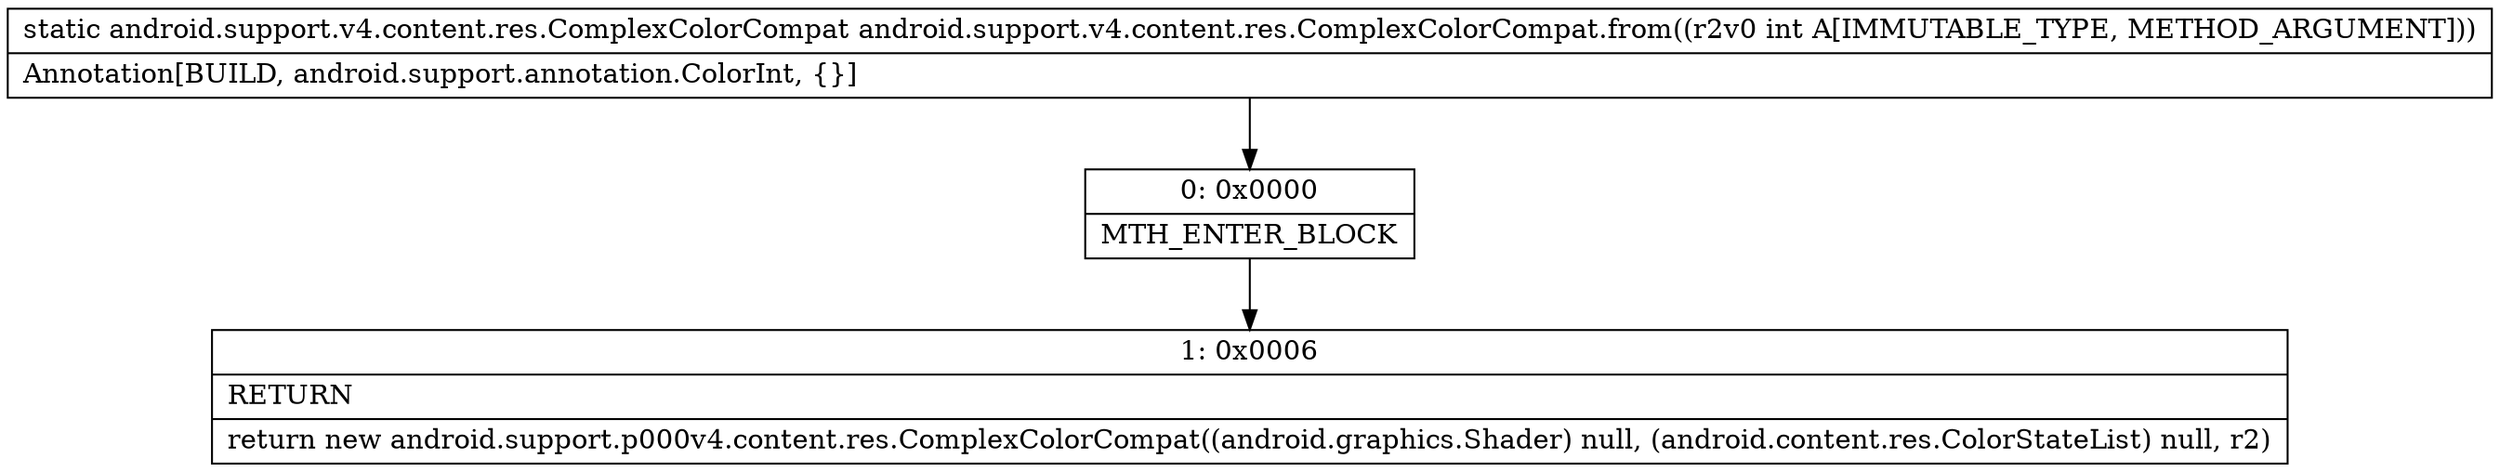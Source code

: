 digraph "CFG forandroid.support.v4.content.res.ComplexColorCompat.from(I)Landroid\/support\/v4\/content\/res\/ComplexColorCompat;" {
Node_0 [shape=record,label="{0\:\ 0x0000|MTH_ENTER_BLOCK\l}"];
Node_1 [shape=record,label="{1\:\ 0x0006|RETURN\l|return new android.support.p000v4.content.res.ComplexColorCompat((android.graphics.Shader) null, (android.content.res.ColorStateList) null, r2)\l}"];
MethodNode[shape=record,label="{static android.support.v4.content.res.ComplexColorCompat android.support.v4.content.res.ComplexColorCompat.from((r2v0 int A[IMMUTABLE_TYPE, METHOD_ARGUMENT]))  | Annotation[BUILD, android.support.annotation.ColorInt, \{\}]\l}"];
MethodNode -> Node_0;
Node_0 -> Node_1;
}

